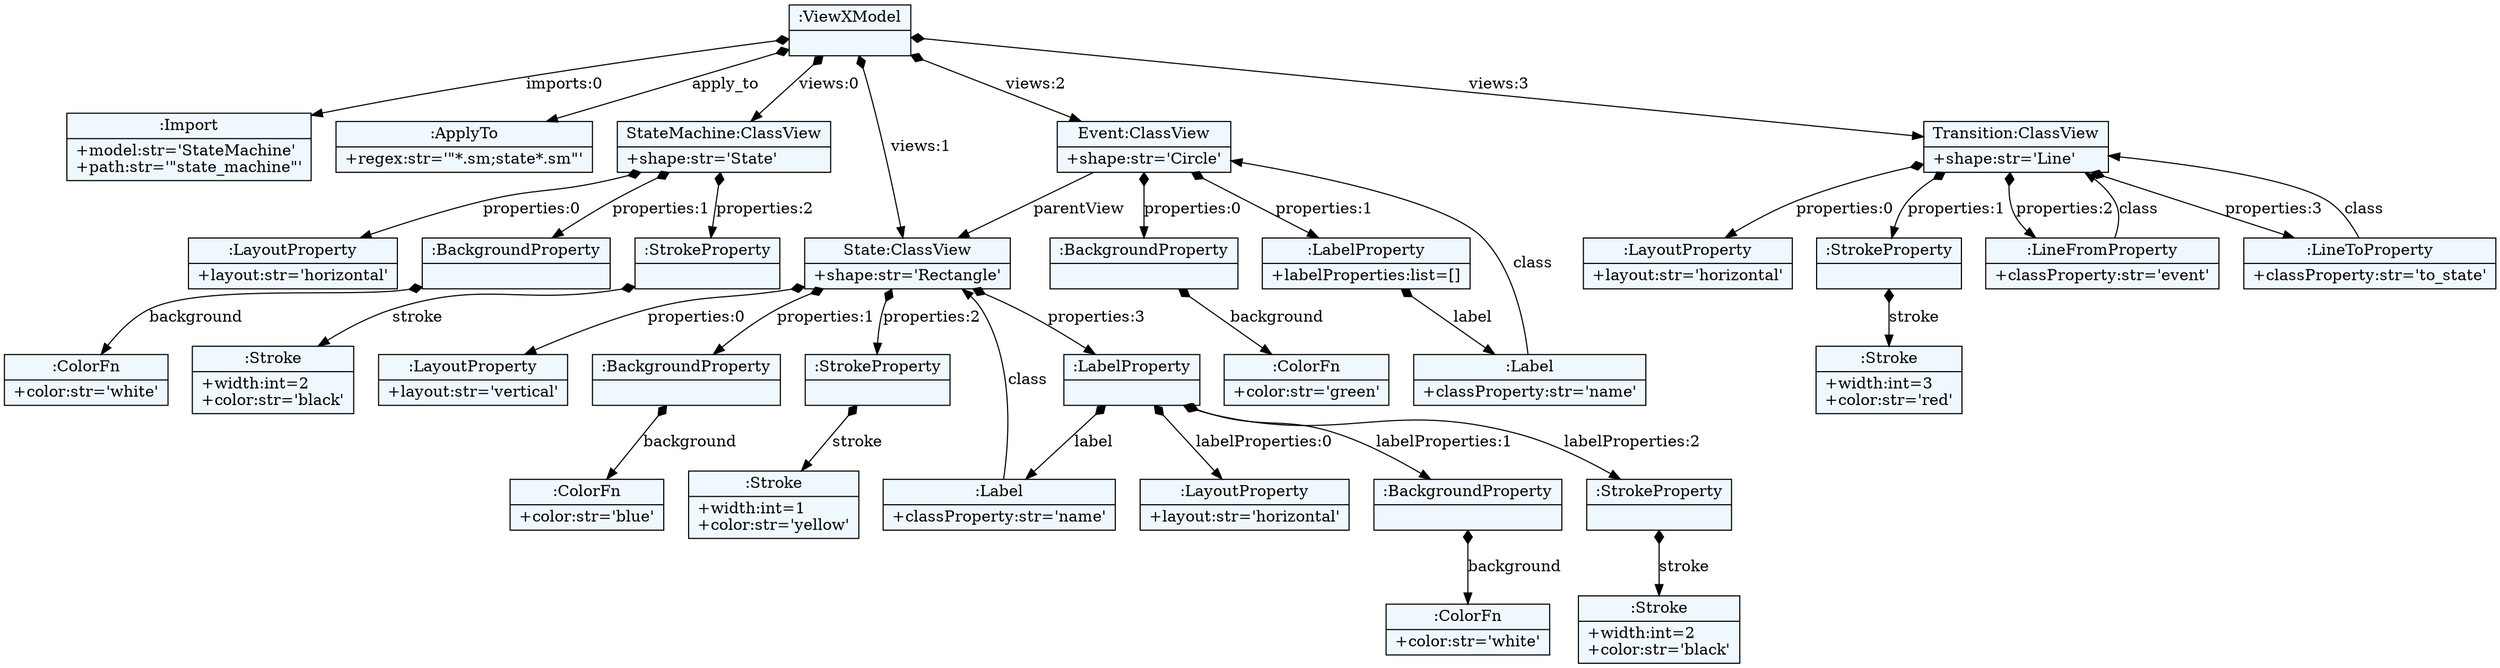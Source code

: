
    digraph xtext {
    fontname = "Bitstream Vera Sans"
    fontsize = 8
    node[
        shape=record,
        style=filled,
        fillcolor=aliceblue
    ]
    nodesep = 0.3
    edge[dir=black,arrowtail=empty]


46481616 -> 46484912 [label="imports:0" arrowtail=diamond dir=both]
46484912[label="{:Import|+model:str='StateMachine'\l+path:str='\"state_machine\"'\l}"]
46481616 -> 46483472 [label="apply_to" arrowtail=diamond dir=both]
46483472[label="{:ApplyTo|+regex:str='\"*.sm;state*.sm\"'\l}"]
46481616 -> 46483920 [label="views:0" arrowtail=diamond dir=both]
46483920 -> 46482384 [label="properties:0" arrowtail=diamond dir=both]
46482384[label="{:LayoutProperty|+layout:str='horizontal'\l}"]
46483920 -> 46482224 [label="properties:1" arrowtail=diamond dir=both]
46482224 -> 46481968 [label="background" arrowtail=diamond dir=both]
46481968[label="{:ColorFn|+color:str='white'\l}"]
46482224[label="{:BackgroundProperty|}"]
46483920 -> 46481584 [label="properties:2" arrowtail=diamond dir=both]
46481584 -> 46483664 [label="stroke" arrowtail=diamond dir=both]
46483664[label="{:Stroke|+width:int=2\l+color:str='black'\l}"]
46481584[label="{:StrokeProperty|}"]
46483920[label="{StateMachine:ClassView|+shape:str='State'\l}"]
46481616 -> 46482640 [label="views:1" arrowtail=diamond dir=both]
46482640 -> 46484368 [label="properties:0" arrowtail=diamond dir=both]
46484368[label="{:LayoutProperty|+layout:str='vertical'\l}"]
46482640 -> 46483952 [label="properties:1" arrowtail=diamond dir=both]
46483952 -> 46484560 [label="background" arrowtail=diamond dir=both]
46484560[label="{:ColorFn|+color:str='blue'\l}"]
46483952[label="{:BackgroundProperty|}"]
46482640 -> 46484592 [label="properties:2" arrowtail=diamond dir=both]
46484592 -> 46288400 [label="stroke" arrowtail=diamond dir=both]
46288400[label="{:Stroke|+width:int=1\l+color:str='yellow'\l}"]
46484592[label="{:StrokeProperty|}"]
46482640 -> 46484944 [label="properties:3" arrowtail=diamond dir=both]
46484944 -> 46288624 [label="label" arrowtail=diamond dir=both]
46288624 -> 46482640 [label="class" ]
46288624[label="{:Label|+classProperty:str='name'\l}"]
46484944 -> 46288368 [label="labelProperties:0" arrowtail=diamond dir=both]
46288368[label="{:LayoutProperty|+layout:str='horizontal'\l}"]
46484944 -> 46288528 [label="labelProperties:1" arrowtail=diamond dir=both]
46288528 -> 46518960 [label="background" arrowtail=diamond dir=both]
46518960[label="{:ColorFn|+color:str='white'\l}"]
46288528[label="{:BackgroundProperty|}"]
46484944 -> 46521712 [label="labelProperties:2" arrowtail=diamond dir=both]
46521712 -> 46520592 [label="stroke" arrowtail=diamond dir=both]
46520592[label="{:Stroke|+width:int=2\l+color:str='black'\l}"]
46521712[label="{:StrokeProperty|}"]
46484944[label="{:LabelProperty|}"]
46482640[label="{State:ClassView|+shape:str='Rectangle'\l}"]
46481616 -> 46483024 [label="views:2" arrowtail=diamond dir=both]
46483024 -> 46482640 [label="parentView" ]
46483024 -> 46520016 [label="properties:0" arrowtail=diamond dir=both]
46520016 -> 46521040 [label="background" arrowtail=diamond dir=both]
46521040[label="{:ColorFn|+color:str='green'\l}"]
46520016[label="{:BackgroundProperty|}"]
46483024 -> 46521552 [label="properties:1" arrowtail=diamond dir=both]
46521552 -> 46520432 [label="label" arrowtail=diamond dir=both]
46520432 -> 46483024 [label="class" ]
46520432[label="{:Label|+classProperty:str='name'\l}"]
46521552[label="{:LabelProperty|+labelProperties:list=[]\l}"]
46483024[label="{Event:ClassView|+shape:str='Circle'\l}"]
46481616 -> 46483632 [label="views:3" arrowtail=diamond dir=both]
46483632 -> 46519344 [label="properties:0" arrowtail=diamond dir=both]
46519344[label="{:LayoutProperty|+layout:str='horizontal'\l}"]
46483632 -> 46519696 [label="properties:1" arrowtail=diamond dir=both]
46519696 -> 46518672 [label="stroke" arrowtail=diamond dir=both]
46518672[label="{:Stroke|+width:int=3\l+color:str='red'\l}"]
46519696[label="{:StrokeProperty|}"]
46483632 -> 46518928 [label="properties:2" arrowtail=diamond dir=both]
46518928 -> 46483632 [label="class" ]
46518928[label="{:LineFromProperty|+classProperty:str='event'\l}"]
46483632 -> 46521744 [label="properties:3" arrowtail=diamond dir=both]
46521744 -> 46483632 [label="class" ]
46521744[label="{:LineToProperty|+classProperty:str='to_state'\l}"]
46483632[label="{Transition:ClassView|+shape:str='Line'\l}"]
46481616[label="{:ViewXModel|}"]

}
